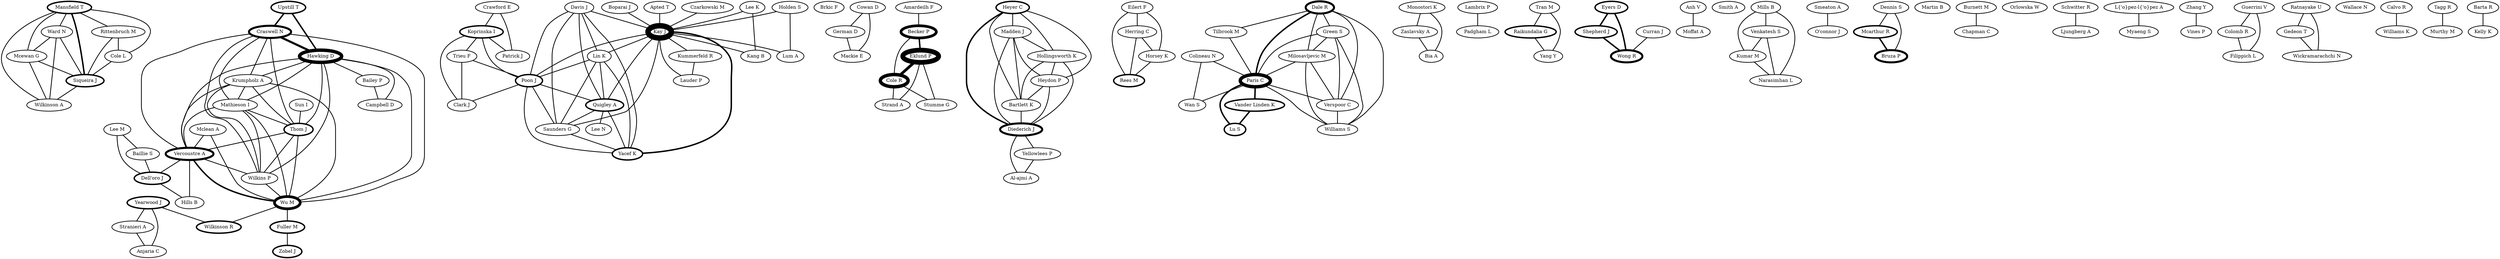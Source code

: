 graph G {
"Mansfield T" [penwidth=4.0]
"Ward N" [penwidth=2.0]
"Mcewan G" [penwidth=2.0]
"Siqueira J" [penwidth=4.0]
"Wilkinson A" [penwidth=2.0]
"Wu M" [penwidth=8.0]
"Fuller M" [penwidth=4.0]
"Czarkowski M" [penwidth=2.0]
"Kay J" [penwidth=16.0]
"Brkic F" [penwidth=2.0]
"Cowan D" [penwidth=2.0]
"German D" [penwidth=2.0]
"Mackie E" [penwidth=2.0]
"Kummerfeld R" [penwidth=2.0]
"Lauder P" [penwidth=2.0]
"Becker P" [penwidth=8.0]
"Eklund P" [penwidth=14.0]
"Heyer C" [penwidth=4.0]
"Diederich J" [penwidth=6.0]
"Rittenbruch M" [penwidth=2.0]
"Cole L" [penwidth=2.0]
"Rees M" [penwidth=4.0]
"Dale R" [penwidth=6.0]
"Tilbrook M" [penwidth=2.0]
"Paris C" [penwidth=10.0]
"Sun I" [penwidth=2.0]
"Thom J" [penwidth=4.0]
"Mclean A" [penwidth=2.0]
"Vercoustre A" [penwidth=6.0]
"Monostori K" [penwidth=2.0]
"Zaslavsky A" [penwidth=2.0]
"Bia A" [penwidth=2.0]
"Lambrix P" [penwidth=2.0]
"Padgham L" [penwidth=2.0]
"Boparai J" [penwidth=2.0]
"Dell'oro J" [penwidth=4.0]
"Hills B" [penwidth=2.0]
"Zobel J" [penwidth=4.0]
"Yearwood J" [penwidth=4.0]
"Stranieri A" [penwidth=2.0]
"Anjaria C" [penwidth=2.0]
"Yacef K" [penwidth=4.0]
"Cole R" [penwidth=10.0]
"Raikundalia G" [penwidth=4.0]
"Lee K" [penwidth=2.0]
"Kang B" [penwidth=2.0]
"Tran M" [penwidth=2.0]
"Yang Y" [penwidth=2.0]
"Green S" [penwidth=2.0]
"Milosavljevic M" [penwidth=2.0]
"Verspoor C" [penwidth=2.0]
"Williams S" [penwidth=2.0]
"Eyers D" [penwidth=4.0]
"Shepherd J" [penwidth=4.0]
"Wong R" [penwidth=6.0]
"Vander Linden K" [penwidth=4.0]
"Lu S" [penwidth=4.0]
"Upstill T" [penwidth=4.0]
"Craswell N" [penwidth=6.0]
"Hawking D" [penwidth=10.0]
"Curran J" [penwidth=2.0]
"Wilkinson R" [penwidth=4.0]
"Koprinska I" [penwidth=4.0]
"Trieu F" [penwidth=2.0]
"Poon J" [penwidth=4.0]
"Clark J" [penwidth=2.0]
"Anh V" [penwidth=2.0]
"Moffat A" [penwidth=2.0]
"Smith A" [penwidth=2.0]
"Mills B" [penwidth=2.0]
"Venkatesh S" [penwidth=2.0]
"Kumar M" [penwidth=2.0]
"Narasimhan L" [penwidth=2.0]
"Smeaton A" [penwidth=2.0]
"O'connor J" [penwidth=2.0]
"Colineau N" [penwidth=2.0]
"Wan S" [penwidth=2.0]
"Krumpholz A" [penwidth=2.0]
"Mathieson I" [penwidth=2.0]
"Wilkins P" [penwidth=2.0]
"Strand A" [penwidth=2.0]
"Dennis S" [penwidth=2.0]
"Mcarthur R" [penwidth=4.0]
"Bruza P" [penwidth=6.0]
"Martin B" [penwidth=2.0]
"Holden S" [penwidth=2.0]
"Lum A" [penwidth=2.0]
"Davis J" [penwidth=2.0]
"Lin K" [penwidth=2.0]
"Quigley A" [penwidth=4.0]
"Saunders G" [penwidth=2.0]
"Crawford E" [penwidth=2.0]
"Patrick J" [penwidth=2.0]
"Burnett M" [penwidth=2.0]
"Chapman C" [penwidth=2.0]
"Bailey P" [penwidth=2.0]
"Campbell D" [penwidth=2.0]
"Stumme G" [penwidth=2.0]
"Apted T" [penwidth=2.0]
"Orlowska W" [penwidth=2.0]
"Schwitter R" [penwidth=2.0]
"Ljungberg A" [penwidth=2.0]
"Madden J" [penwidth=2.0]
"Hollingsworth K" [penwidth=2.0]
"Heydon P" [penwidth=2.0]
"Bartlett K" [penwidth=2.0]
"L{\'o}pez-l{\'o}pez A" [penwidth=2.0]
"Myaeng S" [penwidth=2.0]
"Yellowlees P" [penwidth=2.0]
"Al-ajmi A" [penwidth=2.0]
"Zhang Y" [penwidth=2.0]
"Vines P" [penwidth=2.0]
"Lee M" [penwidth=2.0]
"Baillie S" [penwidth=2.0]
"Guerrini V" [penwidth=2.0]
"Colomb R" [penwidth=2.0]
"Filippich L" [penwidth=2.0]
"Ratnayake U" [penwidth=2.0]
"Gedeon T" [penwidth=2.0]
"Wickramarachchi N" [penwidth=2.0]
"Wallace N" [penwidth=2.0]
"Amardeilh F" [penwidth=2.0]
"Calvo R" [penwidth=2.0]
"Williams K" [penwidth=2.0]
"Tagg R" [penwidth=2.0]
"Murthy M" [penwidth=2.0]
"Lee N" [penwidth=2.0]
"Eilert F" [penwidth=2.0]
"Herring C" [penwidth=2.0]
"Horsey K" [penwidth=2.0]
"Barta R" [penwidth=2.0]
"Kelly K" [penwidth=2.0]
"Mansfield T" -- "Ward N"[penwidth=2.2];
"Mansfield T" -- "Mcewan G"[penwidth=2.2];
"Mansfield T" -- "Siqueira J"[penwidth=4.2];
"Mansfield T" -- "Wilkinson A"[penwidth=2.2];
"Ward N" -- "Mcewan G"[penwidth=2.2];
"Ward N" -- "Siqueira J"[penwidth=2.2];
"Ward N" -- "Wilkinson A"[penwidth=2.2];
"Mcewan G" -- "Siqueira J"[penwidth=2.2];
"Mcewan G" -- "Wilkinson A"[penwidth=2.2];
"Siqueira J" -- "Wilkinson A"[penwidth=2.2];
"Wu M" -- "Fuller M"[penwidth=2.2];
"Czarkowski M" -- "Kay J"[penwidth=2.2];
"Cowan D" -- "German D"[penwidth=2.2];
"Cowan D" -- "Mackie E"[penwidth=2.2];
"German D" -- "Mackie E"[penwidth=2.2];
"Kay J" -- "Kummerfeld R"[penwidth=2.2];
"Kay J" -- "Lauder P"[penwidth=2.2];
"Kummerfeld R" -- "Lauder P"[penwidth=2.2];
"Becker P" -- "Eklund P"[penwidth=4.2];
"Heyer C" -- "Diederich J"[penwidth=4.2];
"Mansfield T" -- "Rittenbruch M"[penwidth=2.2];
"Mansfield T" -- "Cole L"[penwidth=2.2];
"Rittenbruch M" -- "Cole L"[penwidth=2.2];
"Rittenbruch M" -- "Siqueira J"[penwidth=2.2];
"Cole L" -- "Siqueira J"[penwidth=2.2];
"Dale R" -- "Tilbrook M"[penwidth=2.2];
"Dale R" -- "Paris C"[penwidth=4.2];
"Tilbrook M" -- "Paris C"[penwidth=2.2];
"Sun I" -- "Thom J"[penwidth=2.2];
"Mclean A" -- "Vercoustre A"[penwidth=2.2];
"Mclean A" -- "Wu M"[penwidth=2.2];
"Vercoustre A" -- "Wu M"[penwidth=4.2];
"Monostori K" -- "Zaslavsky A"[penwidth=2.2];
"Monostori K" -- "Bia A"[penwidth=2.2];
"Zaslavsky A" -- "Bia A"[penwidth=2.2];
"Lambrix P" -- "Padgham L"[penwidth=2.2];
"Boparai J" -- "Kay J"[penwidth=2.2];
"Vercoustre A" -- "Dell'oro J"[penwidth=2.2];
"Vercoustre A" -- "Hills B"[penwidth=2.2];
"Dell'oro J" -- "Hills B"[penwidth=2.2];
"Fuller M" -- "Zobel J"[penwidth=2.2];
"Yearwood J" -- "Stranieri A"[penwidth=2.2];
"Yearwood J" -- "Anjaria C"[penwidth=2.2];
"Stranieri A" -- "Anjaria C"[penwidth=2.2];
"Kay J" -- "Yacef K"[penwidth=4.2];
"Eklund P" -- "Cole R"[penwidth=8.2];
"Lee K" -- "Kay J"[penwidth=2.2];
"Lee K" -- "Kang B"[penwidth=2.2];
"Kay J" -- "Kang B"[penwidth=2.2];
"Tran M" -- "Raikundalia G"[penwidth=2.2];
"Tran M" -- "Yang Y"[penwidth=2.2];
"Raikundalia G" -- "Yang Y"[penwidth=2.2];
"Dale R" -- "Green S"[penwidth=2.2];
"Dale R" -- "Milosavljevic M"[penwidth=2.2];
"Dale R" -- "Verspoor C"[penwidth=2.2];
"Dale R" -- "Williams S"[penwidth=2.2];
"Green S" -- "Milosavljevic M"[penwidth=2.2];
"Green S" -- "Paris C"[penwidth=2.2];
"Green S" -- "Verspoor C"[penwidth=2.2];
"Green S" -- "Williams S"[penwidth=2.2];
"Milosavljevic M" -- "Paris C"[penwidth=2.2];
"Milosavljevic M" -- "Verspoor C"[penwidth=2.2];
"Milosavljevic M" -- "Williams S"[penwidth=2.2];
"Paris C" -- "Verspoor C"[penwidth=2.2];
"Paris C" -- "Williams S"[penwidth=2.2];
"Verspoor C" -- "Williams S"[penwidth=2.2];
"Eyers D" -- "Shepherd J"[penwidth=4.2];
"Eyers D" -- "Wong R"[penwidth=4.2];
"Shepherd J" -- "Wong R"[penwidth=4.2];
"Paris C" -- "Vander Linden K"[penwidth=4.2];
"Paris C" -- "Lu S"[penwidth=4.2];
"Vander Linden K" -- "Lu S"[penwidth=4.2];
"Upstill T" -- "Craswell N"[penwidth=4.2];
"Upstill T" -- "Hawking D"[penwidth=4.2];
"Craswell N" -- "Hawking D"[penwidth=6.2];
"Curran J" -- "Wong R"[penwidth=2.2];
"Yearwood J" -- "Wilkinson R"[penwidth=2.2];
"Koprinska I" -- "Trieu F"[penwidth=2.2];
"Koprinska I" -- "Poon J"[penwidth=2.2];
"Koprinska I" -- "Clark J"[penwidth=2.2];
"Trieu F" -- "Poon J"[penwidth=2.2];
"Trieu F" -- "Clark J"[penwidth=2.2];
"Poon J" -- "Clark J"[penwidth=2.2];
"Anh V" -- "Moffat A"[penwidth=2.2];
"Mills B" -- "Venkatesh S"[penwidth=2.2];
"Mills B" -- "Kumar M"[penwidth=2.2];
"Mills B" -- "Narasimhan L"[penwidth=2.2];
"Venkatesh S" -- "Kumar M"[penwidth=2.2];
"Venkatesh S" -- "Narasimhan L"[penwidth=2.2];
"Kumar M" -- "Narasimhan L"[penwidth=2.2];
"Smeaton A" -- "O'connor J"[penwidth=2.2];
"Colineau N" -- "Paris C"[penwidth=2.2];
"Colineau N" -- "Wan S"[penwidth=2.2];
"Paris C" -- "Wan S"[penwidth=2.2];
"Craswell N" -- "Krumpholz A"[penwidth=2.2];
"Craswell N" -- "Mathieson I"[penwidth=2.2];
"Craswell N" -- "Thom J"[penwidth=2.2];
"Craswell N" -- "Vercoustre A"[penwidth=2.2];
"Craswell N" -- "Wilkins P"[penwidth=2.2];
"Craswell N" -- "Wu M"[penwidth=2.2];
"Hawking D" -- "Krumpholz A"[penwidth=2.2];
"Hawking D" -- "Mathieson I"[penwidth=2.2];
"Hawking D" -- "Thom J"[penwidth=2.2];
"Hawking D" -- "Vercoustre A"[penwidth=2.2];
"Hawking D" -- "Wilkins P"[penwidth=2.2];
"Hawking D" -- "Wu M"[penwidth=2.2];
"Krumpholz A" -- "Mathieson I"[penwidth=2.2];
"Krumpholz A" -- "Thom J"[penwidth=2.2];
"Krumpholz A" -- "Vercoustre A"[penwidth=2.2];
"Krumpholz A" -- "Wilkins P"[penwidth=2.2];
"Krumpholz A" -- "Wu M"[penwidth=2.2];
"Mathieson I" -- "Thom J"[penwidth=2.2];
"Mathieson I" -- "Vercoustre A"[penwidth=2.2];
"Mathieson I" -- "Wilkins P"[penwidth=2.2];
"Mathieson I" -- "Wu M"[penwidth=2.2];
"Thom J" -- "Vercoustre A"[penwidth=2.2];
"Thom J" -- "Wilkins P"[penwidth=2.2];
"Thom J" -- "Wu M"[penwidth=2.2];
"Vercoustre A" -- "Wilkins P"[penwidth=2.2];
"Wilkins P" -- "Wu M"[penwidth=2.2];
"Cole R" -- "Strand A"[penwidth=2.2];
"Eklund P" -- "Strand A"[penwidth=2.2];
"Becker P" -- "Cole R"[penwidth=2.2];
"Dennis S" -- "Mcarthur R"[penwidth=2.2];
"Dennis S" -- "Bruza P"[penwidth=2.2];
"Mcarthur R" -- "Bruza P"[penwidth=4.2];
"Holden S" -- "Kay J"[penwidth=2.2];
"Holden S" -- "Lum A"[penwidth=2.2];
"Kay J" -- "Lum A"[penwidth=2.2];
"Davis J" -- "Kay J"[penwidth=2.2];
"Davis J" -- "Lin K"[penwidth=2.2];
"Davis J" -- "Poon J"[penwidth=2.2];
"Davis J" -- "Quigley A"[penwidth=2.2];
"Davis J" -- "Saunders G"[penwidth=2.2];
"Davis J" -- "Yacef K"[penwidth=2.2];
"Kay J" -- "Lin K"[penwidth=2.2];
"Kay J" -- "Poon J"[penwidth=2.2];
"Kay J" -- "Quigley A"[penwidth=2.2];
"Kay J" -- "Saunders G"[penwidth=2.2];
"Lin K" -- "Poon J"[penwidth=2.2];
"Lin K" -- "Quigley A"[penwidth=2.2];
"Lin K" -- "Saunders G"[penwidth=2.2];
"Lin K" -- "Yacef K"[penwidth=2.2];
"Poon J" -- "Quigley A"[penwidth=2.2];
"Poon J" -- "Saunders G"[penwidth=2.2];
"Poon J" -- "Yacef K"[penwidth=2.2];
"Quigley A" -- "Saunders G"[penwidth=2.2];
"Quigley A" -- "Yacef K"[penwidth=2.2];
"Saunders G" -- "Yacef K"[penwidth=2.2];
"Crawford E" -- "Koprinska I"[penwidth=2.2];
"Crawford E" -- "Patrick J"[penwidth=2.2];
"Koprinska I" -- "Patrick J"[penwidth=2.2];
"Burnett M" -- "Chapman C"[penwidth=2.2];
"Hawking D" -- "Bailey P"[penwidth=2.2];
"Hawking D" -- "Campbell D"[penwidth=2.2];
"Bailey P" -- "Campbell D"[penwidth=2.2];
"Eklund P" -- "Stumme G"[penwidth=2.2];
"Cole R" -- "Stumme G"[penwidth=2.2];
"Wu M" -- "Wilkinson R"[penwidth=2.2];
"Apted T" -- "Kay J"[penwidth=2.2];
"Schwitter R" -- "Ljungberg A"[penwidth=2.2];
"Heyer C" -- "Madden J"[penwidth=2.2];
"Heyer C" -- "Hollingsworth K"[penwidth=2.2];
"Heyer C" -- "Heydon P"[penwidth=2.2];
"Heyer C" -- "Bartlett K"[penwidth=2.2];
"Madden J" -- "Hollingsworth K"[penwidth=2.2];
"Madden J" -- "Heydon P"[penwidth=2.2];
"Madden J" -- "Bartlett K"[penwidth=2.2];
"Madden J" -- "Diederich J"[penwidth=2.2];
"Hollingsworth K" -- "Heydon P"[penwidth=2.2];
"Hollingsworth K" -- "Bartlett K"[penwidth=2.2];
"Hollingsworth K" -- "Diederich J"[penwidth=2.2];
"Heydon P" -- "Bartlett K"[penwidth=2.2];
"Heydon P" -- "Diederich J"[penwidth=2.2];
"Bartlett K" -- "Diederich J"[penwidth=2.2];
"L{\'o}pez-l{\'o}pez A" -- "Myaeng S"[penwidth=2.2];
"Diederich J" -- "Yellowlees P"[penwidth=2.2];
"Diederich J" -- "Al-ajmi A"[penwidth=2.2];
"Yellowlees P" -- "Al-ajmi A"[penwidth=2.2];
"Zhang Y" -- "Vines P"[penwidth=2.2];
"Lee M" -- "Baillie S"[penwidth=2.2];
"Lee M" -- "Dell'oro J"[penwidth=2.2];
"Baillie S" -- "Dell'oro J"[penwidth=2.2];
"Guerrini V" -- "Colomb R"[penwidth=2.2];
"Guerrini V" -- "Filippich L"[penwidth=2.2];
"Colomb R" -- "Filippich L"[penwidth=2.2];
"Ratnayake U" -- "Gedeon T"[penwidth=2.2];
"Ratnayake U" -- "Wickramarachchi N"[penwidth=2.2];
"Gedeon T" -- "Wickramarachchi N"[penwidth=2.2];
"Amardeilh F" -- "Becker P"[penwidth=2.2];
"Calvo R" -- "Williams K"[penwidth=2.2];
"Tagg R" -- "Murthy M"[penwidth=2.2];
"Quigley A" -- "Lee N"[penwidth=2.2];
"Eilert F" -- "Herring C"[penwidth=2.2];
"Eilert F" -- "Horsey K"[penwidth=2.2];
"Eilert F" -- "Rees M"[penwidth=2.2];
"Herring C" -- "Horsey K"[penwidth=2.2];
"Herring C" -- "Rees M"[penwidth=2.2];
"Horsey K" -- "Rees M"[penwidth=2.2];
"Barta R" -- "Kelly K"[penwidth=2.2];
}
